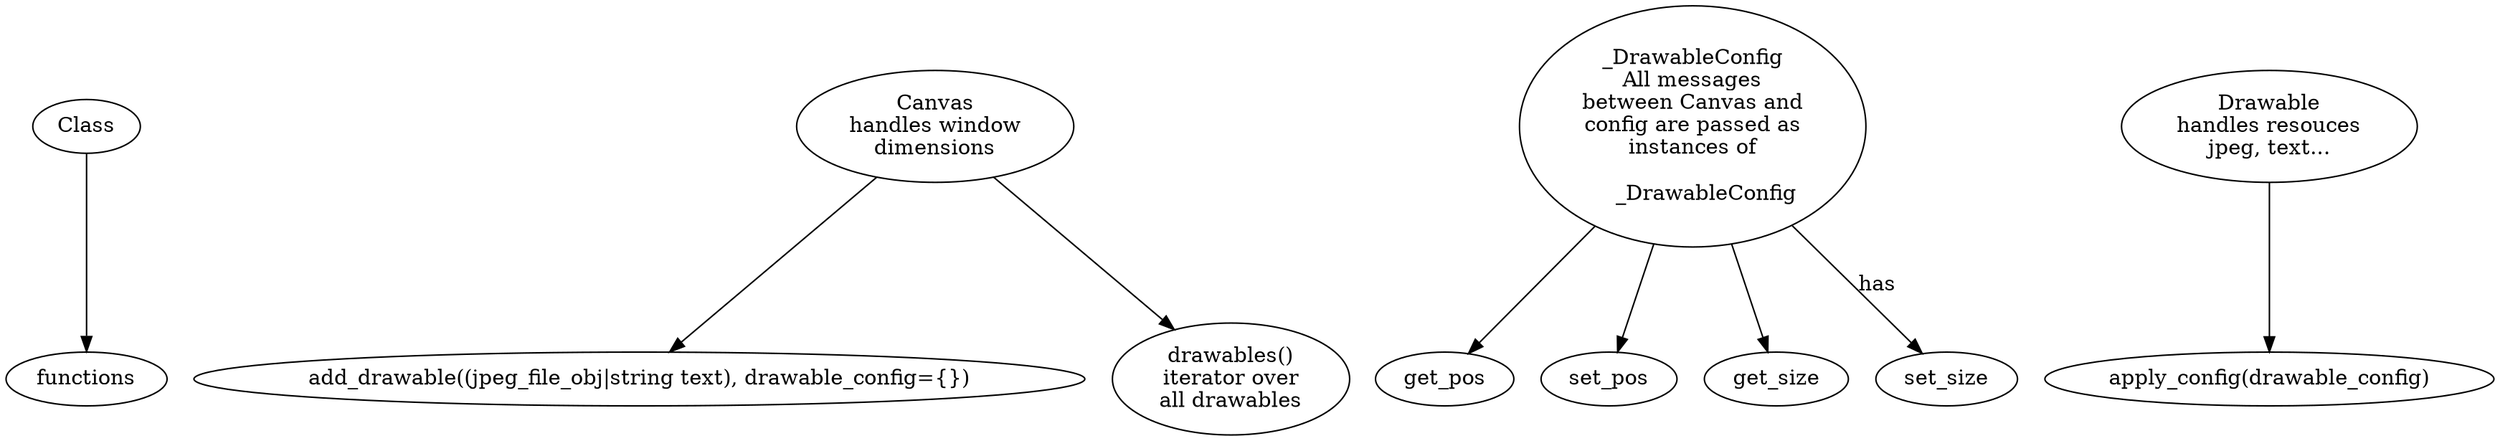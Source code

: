digraph {
    Class -> functions

    Canvas [label="Canvas\nhandles window\ndimensions"]
    add_drawable [label="add_drawable((jpeg_file_obj|string text), drawable_config={})"]
    drawables [label="drawables()\niterator over\nall drawables"]

    Canvas -> add_drawable
    Canvas -> drawables


    _DrawableConfig [label="_DrawableConfig\nAll messages\nbetween Canvas and\nconfig are passed as\ninstances of\n
    _DrawableConfig"]

    _DrawableConfig -> get_pos
    _DrawableConfig -> set_pos
    _DrawableConfig -> get_size
    _DrawableConfig -> set_size [label=has]


    Drawable [label="Drawable\nhandles resouces\njpeg, text..."]
    apply_config [label="apply_config(drawable_config)"]

    Drawable -> apply_config
}